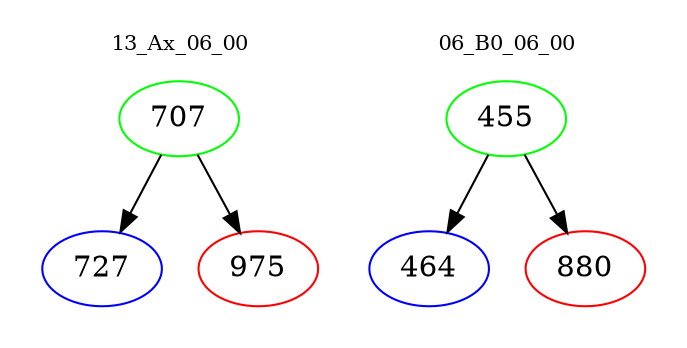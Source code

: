 digraph{
subgraph cluster_0 {
color = white
label = "13_Ax_06_00";
fontsize=10;
T0_707 [label="707", color="green"]
T0_707 -> T0_727 [color="black"]
T0_727 [label="727", color="blue"]
T0_707 -> T0_975 [color="black"]
T0_975 [label="975", color="red"]
}
subgraph cluster_1 {
color = white
label = "06_B0_06_00";
fontsize=10;
T1_455 [label="455", color="green"]
T1_455 -> T1_464 [color="black"]
T1_464 [label="464", color="blue"]
T1_455 -> T1_880 [color="black"]
T1_880 [label="880", color="red"]
}
}
